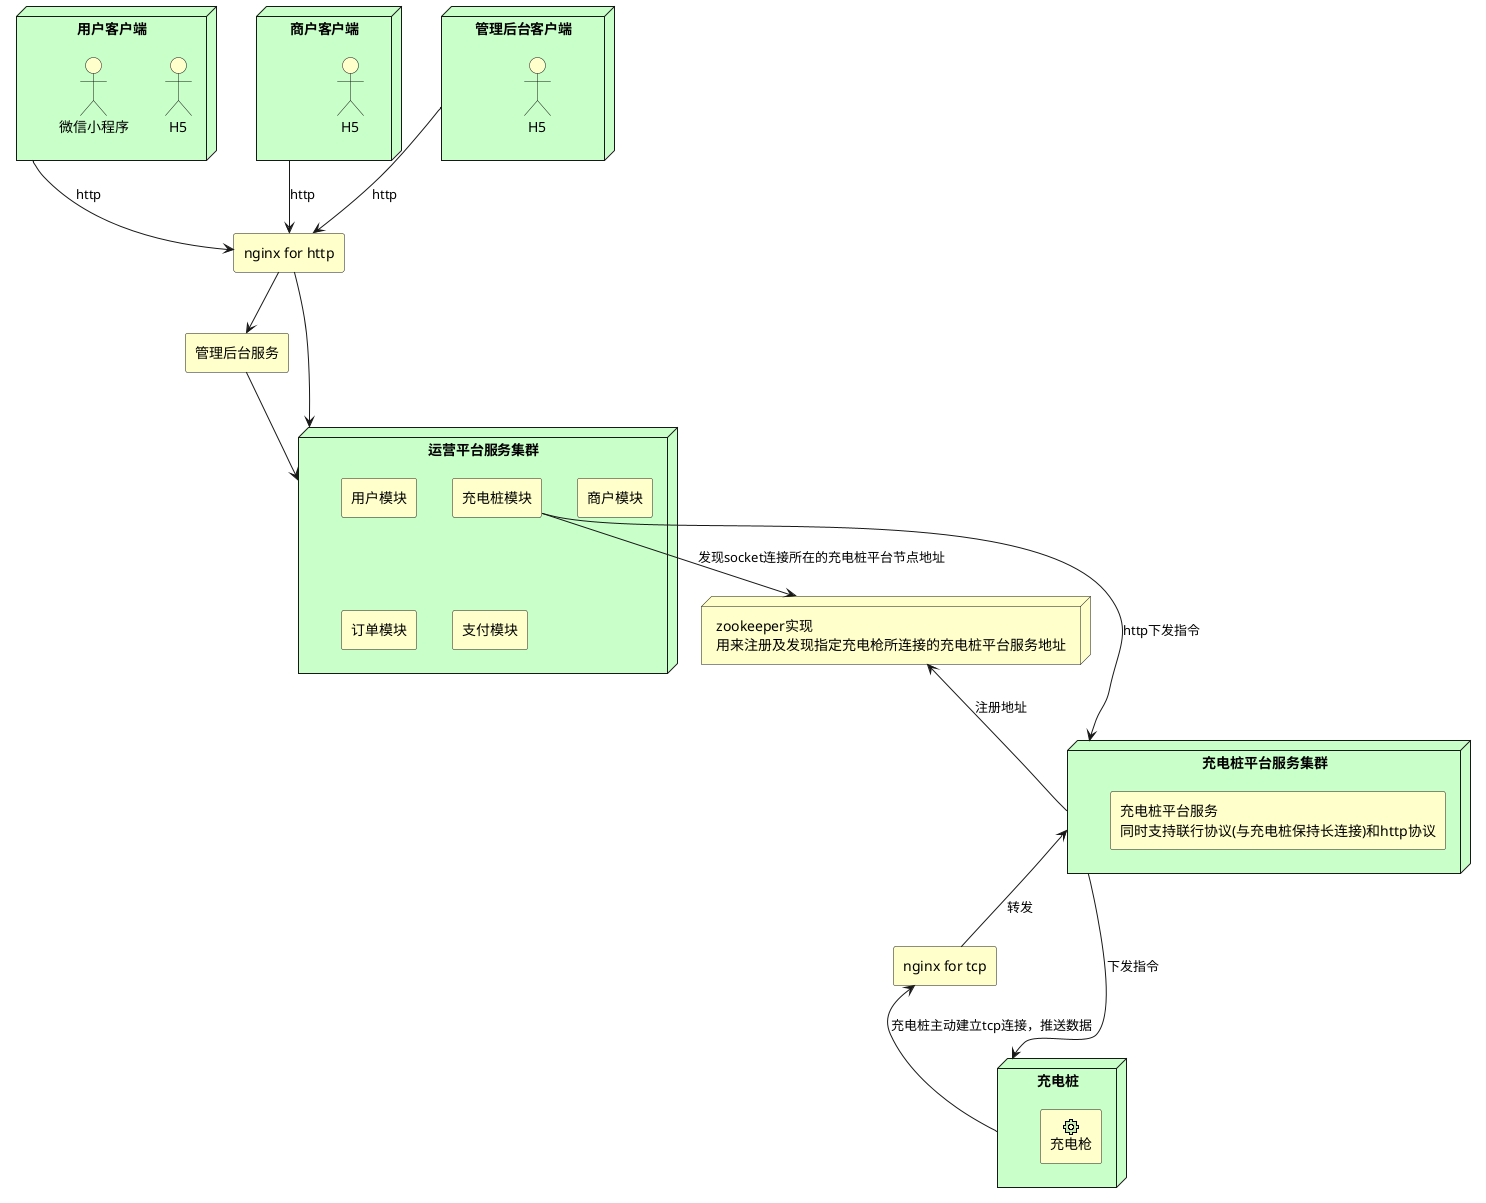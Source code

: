 @startuml

sprite $bProcess jar:archimate/business-process
sprite $aService jar:archimate/application-service
sprite $aComponent jar:archimate/application-component
sprite $bEvent jar:archimate/business-event
sprite $aEquipment jar:archimate/physical-equipment



node  "用户客户端" #TECHNOLOGY{
    actor #Business "H5"  as H5
    actor #Business "微信小程序"  as 微信小程序
}

node  "商户客户端" #TECHNOLOGY{
    actor #Business "H5"  as 商户客户端H5
}

node  "管理后台客户端" #TECHNOLOGY{
    actor #Business "H5"  as 管理后台客户端H5
}

archimate #Business "nginx for http"  as http服务nginx

archimate #Business "管理后台服务"  as 管理后台服务

node  "运营平台服务集群" #TECHNOLOGY{
    archimate #Business "用户模块"  as 用户模块
    archimate #Business "商户模块"  as 商户模块
    archimate #Business "订单模块"  as 订单模块
    archimate #Business "支付模块"  as 支付模块
    archimate #Business "充电桩模块"  as 充电桩模块
}

node  "充电桩" #TECHNOLOGY{
    archimate #Business "充电枪"  as 充电枪 <<physical-equipment>>
}

archimate #Business "nginx for tcp"  as 充电桩平台nginx

node  "充电桩平台路由服务" #TECHNOLOGY{
    archimate #Business "zookeeper实现\n用来注册及发现指定充电枪所连接的充电桩平台服务地址"  as 充电桩平台路由服务
}

node  "充电桩平台服务集群" #TECHNOLOGY{
    archimate #Business "充电桩平台服务\n同时支持联行协议(与充电桩保持长连接)和http协议"  as 充电桩平台服务
}


用户客户端 -down-> http服务nginx:http
商户客户端 -down-> http服务nginx:http
管理后台客户端 -down-> http服务nginx:http

http服务nginx -down-> 运营平台服务集群
http服务nginx -down-> 管理后台服务
管理后台服务 -down-> 运营平台服务集群

充电桩模块 -down-> 充电桩平台路由服务:发现socket连接所在的充电桩平台节点地址

充电桩模块 -down-> 充电桩平台服务集群:http下发指令
充电桩平台服务集群 -up-> 充电桩平台路由服务:注册地址
充电桩平台服务集群 -down-> 充电桩:下发指令

充电桩平台nginx -up-> 充电桩平台服务集群:转发
充电桩 -up-> 充电桩平台nginx:充电桩主动建立tcp连接，推送数据




@enduml
